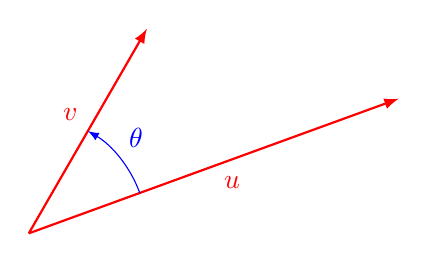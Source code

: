 \begin{tikzpicture}
%    \draw[->,>=latex,thick, gray] (-1,0)--(5.5,0);% node[below,black] {$x$};
 %   \draw[->,>=latex,thick, gray] (0,-1)--(0,4); % node[right,black] {$y$};

   \draw[->,>=latex,thick, red] (0,0)--(20:5) node[midway, below right] {$u$};
   \draw[->,>=latex,thick, red] (0,0)--(60:3) node[midway, above left] {$v$};


    \draw[->, >=latex, blue] (20:1.5) arc(20:60:1.5) node[midway,above right]{$\theta$};
\end{tikzpicture}
